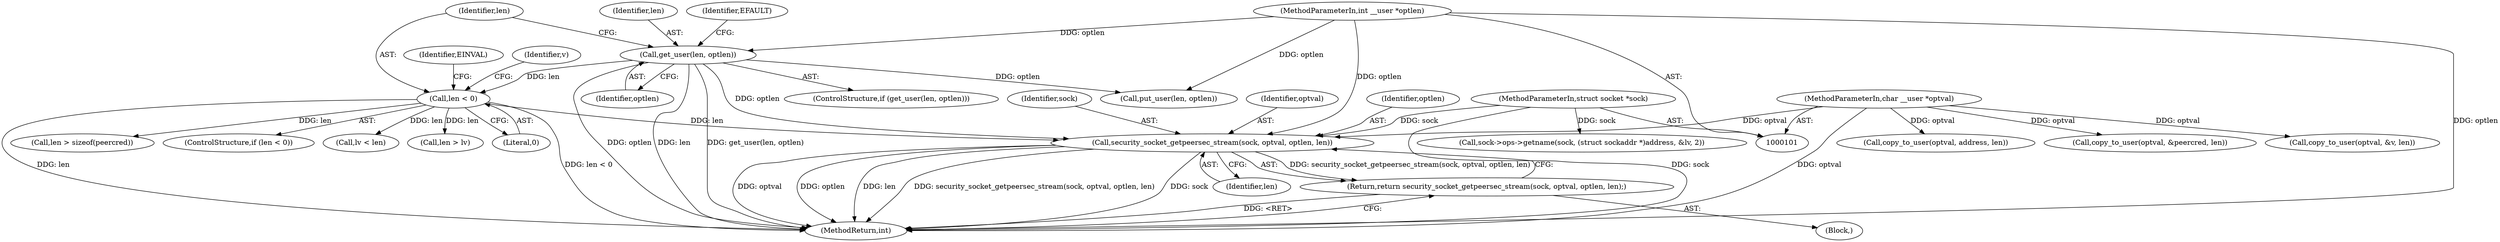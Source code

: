 digraph "0_linux_82981930125abfd39d7c8378a9cfdf5e1be2002b@API" {
"1000648" [label="(Call,security_socket_getpeersec_stream(sock, optval, optlen, len))"];
"1000102" [label="(MethodParameterIn,struct socket *sock)"];
"1000105" [label="(MethodParameterIn,char __user *optval)"];
"1000122" [label="(Call,get_user(len, optlen))"];
"1000106" [label="(MethodParameterIn,int __user *optlen)"];
"1000129" [label="(Call,len < 0)"];
"1000647" [label="(Return,return security_socket_getpeersec_stream(sock, optval, optlen, len);)"];
"1000613" [label="(Call,copy_to_user(optval, address, len))"];
"1000563" [label="(Call,len > sizeof(peercred))"];
"1000736" [label="(Call,put_user(len, optlen))"];
"1000129" [label="(Call,len < 0)"];
"1000128" [label="(ControlStructure,if (len < 0))"];
"1000651" [label="(Identifier,optlen)"];
"1000649" [label="(Identifier,sock)"];
"1000127" [label="(Identifier,EFAULT)"];
"1000606" [label="(Call,lv < len)"];
"1000122" [label="(Call,get_user(len, optlen))"];
"1000130" [label="(Identifier,len)"];
"1000719" [label="(Call,len > lv)"];
"1000647" [label="(Return,return security_socket_getpeersec_stream(sock, optval, optlen, len);)"];
"1000143" [label="(Block,)"];
"1000648" [label="(Call,security_socket_getpeersec_stream(sock, optval, optlen, len))"];
"1000134" [label="(Identifier,EINVAL)"];
"1000131" [label="(Literal,0)"];
"1000121" [label="(ControlStructure,if (get_user(len, optlen)))"];
"1000650" [label="(Identifier,optval)"];
"1000102" [label="(MethodParameterIn,struct socket *sock)"];
"1000652" [label="(Identifier,len)"];
"1000581" [label="(Call,copy_to_user(optval, &peercred, len))"];
"1000105" [label="(MethodParameterIn,char __user *optval)"];
"1000726" [label="(Call,copy_to_user(optval, &v, len))"];
"1000106" [label="(MethodParameterIn,int __user *optlen)"];
"1000744" [label="(MethodReturn,int)"];
"1000594" [label="(Call,sock->ops->getname(sock, (struct sockaddr *)address, &lv, 2))"];
"1000137" [label="(Identifier,v)"];
"1000123" [label="(Identifier,len)"];
"1000124" [label="(Identifier,optlen)"];
"1000648" -> "1000647"  [label="AST: "];
"1000648" -> "1000652"  [label="CFG: "];
"1000649" -> "1000648"  [label="AST: "];
"1000650" -> "1000648"  [label="AST: "];
"1000651" -> "1000648"  [label="AST: "];
"1000652" -> "1000648"  [label="AST: "];
"1000647" -> "1000648"  [label="CFG: "];
"1000648" -> "1000744"  [label="DDG: optval"];
"1000648" -> "1000744"  [label="DDG: optlen"];
"1000648" -> "1000744"  [label="DDG: len"];
"1000648" -> "1000744"  [label="DDG: security_socket_getpeersec_stream(sock, optval, optlen, len)"];
"1000648" -> "1000744"  [label="DDG: sock"];
"1000648" -> "1000647"  [label="DDG: security_socket_getpeersec_stream(sock, optval, optlen, len)"];
"1000102" -> "1000648"  [label="DDG: sock"];
"1000105" -> "1000648"  [label="DDG: optval"];
"1000122" -> "1000648"  [label="DDG: optlen"];
"1000106" -> "1000648"  [label="DDG: optlen"];
"1000129" -> "1000648"  [label="DDG: len"];
"1000102" -> "1000101"  [label="AST: "];
"1000102" -> "1000744"  [label="DDG: sock"];
"1000102" -> "1000594"  [label="DDG: sock"];
"1000105" -> "1000101"  [label="AST: "];
"1000105" -> "1000744"  [label="DDG: optval"];
"1000105" -> "1000581"  [label="DDG: optval"];
"1000105" -> "1000613"  [label="DDG: optval"];
"1000105" -> "1000726"  [label="DDG: optval"];
"1000122" -> "1000121"  [label="AST: "];
"1000122" -> "1000124"  [label="CFG: "];
"1000123" -> "1000122"  [label="AST: "];
"1000124" -> "1000122"  [label="AST: "];
"1000127" -> "1000122"  [label="CFG: "];
"1000130" -> "1000122"  [label="CFG: "];
"1000122" -> "1000744"  [label="DDG: len"];
"1000122" -> "1000744"  [label="DDG: get_user(len, optlen)"];
"1000122" -> "1000744"  [label="DDG: optlen"];
"1000106" -> "1000122"  [label="DDG: optlen"];
"1000122" -> "1000129"  [label="DDG: len"];
"1000122" -> "1000736"  [label="DDG: optlen"];
"1000106" -> "1000101"  [label="AST: "];
"1000106" -> "1000744"  [label="DDG: optlen"];
"1000106" -> "1000736"  [label="DDG: optlen"];
"1000129" -> "1000128"  [label="AST: "];
"1000129" -> "1000131"  [label="CFG: "];
"1000130" -> "1000129"  [label="AST: "];
"1000131" -> "1000129"  [label="AST: "];
"1000134" -> "1000129"  [label="CFG: "];
"1000137" -> "1000129"  [label="CFG: "];
"1000129" -> "1000744"  [label="DDG: len"];
"1000129" -> "1000744"  [label="DDG: len < 0"];
"1000129" -> "1000563"  [label="DDG: len"];
"1000129" -> "1000606"  [label="DDG: len"];
"1000129" -> "1000719"  [label="DDG: len"];
"1000647" -> "1000143"  [label="AST: "];
"1000744" -> "1000647"  [label="CFG: "];
"1000647" -> "1000744"  [label="DDG: <RET>"];
}
